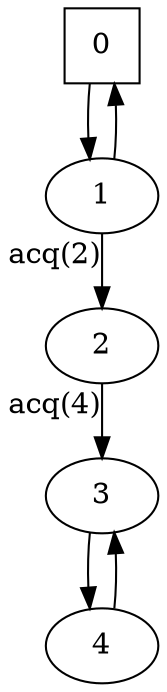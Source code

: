 digraph auto_0{
0[shape=square];
1;
2;
3;
4;
2 -> 3[xlabel="acq(4)"];
4 -> 3;
3 -> 4;
0 -> 1;
1 -> 2[xlabel="acq(2)"];
1 -> 0;
}
